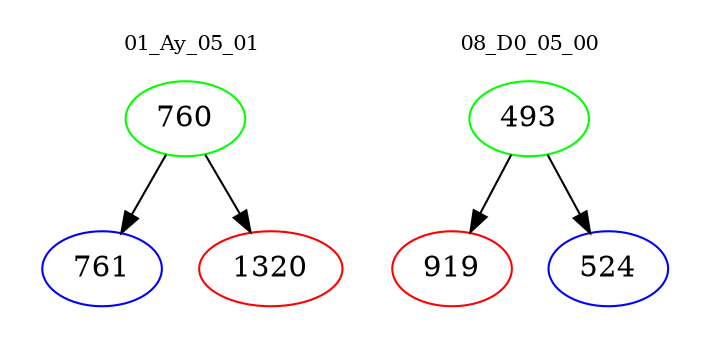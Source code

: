 digraph{
subgraph cluster_0 {
color = white
label = "01_Ay_05_01";
fontsize=10;
T0_760 [label="760", color="green"]
T0_760 -> T0_761 [color="black"]
T0_761 [label="761", color="blue"]
T0_760 -> T0_1320 [color="black"]
T0_1320 [label="1320", color="red"]
}
subgraph cluster_1 {
color = white
label = "08_D0_05_00";
fontsize=10;
T1_493 [label="493", color="green"]
T1_493 -> T1_919 [color="black"]
T1_919 [label="919", color="red"]
T1_493 -> T1_524 [color="black"]
T1_524 [label="524", color="blue"]
}
}
